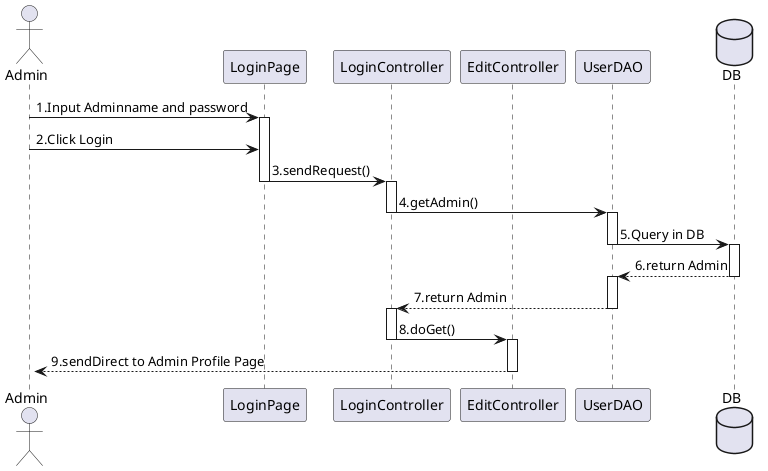 @startuml

actor       Admin
participant LoginPage
participant LoginController
participant EditController
participant UserDAO
database DB

    Admin -> LoginPage  ++: 1.Input Adminname and password
    Admin -> LoginPage  --: 2.Click Login
    LoginPage -> LoginController --++: 3.sendRequest()
    LoginController -> UserDAO --++: 4.getAdmin()
    UserDAO -> DB --++ : 5.Query in DB
    DB --> UserDAO --++: 6.return Admin
    UserDAO --> LoginController --++: 7.return Admin
    LoginController -> EditController --++: 8.doGet()
    EditController --> Admin --++: 9.sendDirect to Admin Profile Page


@enduml